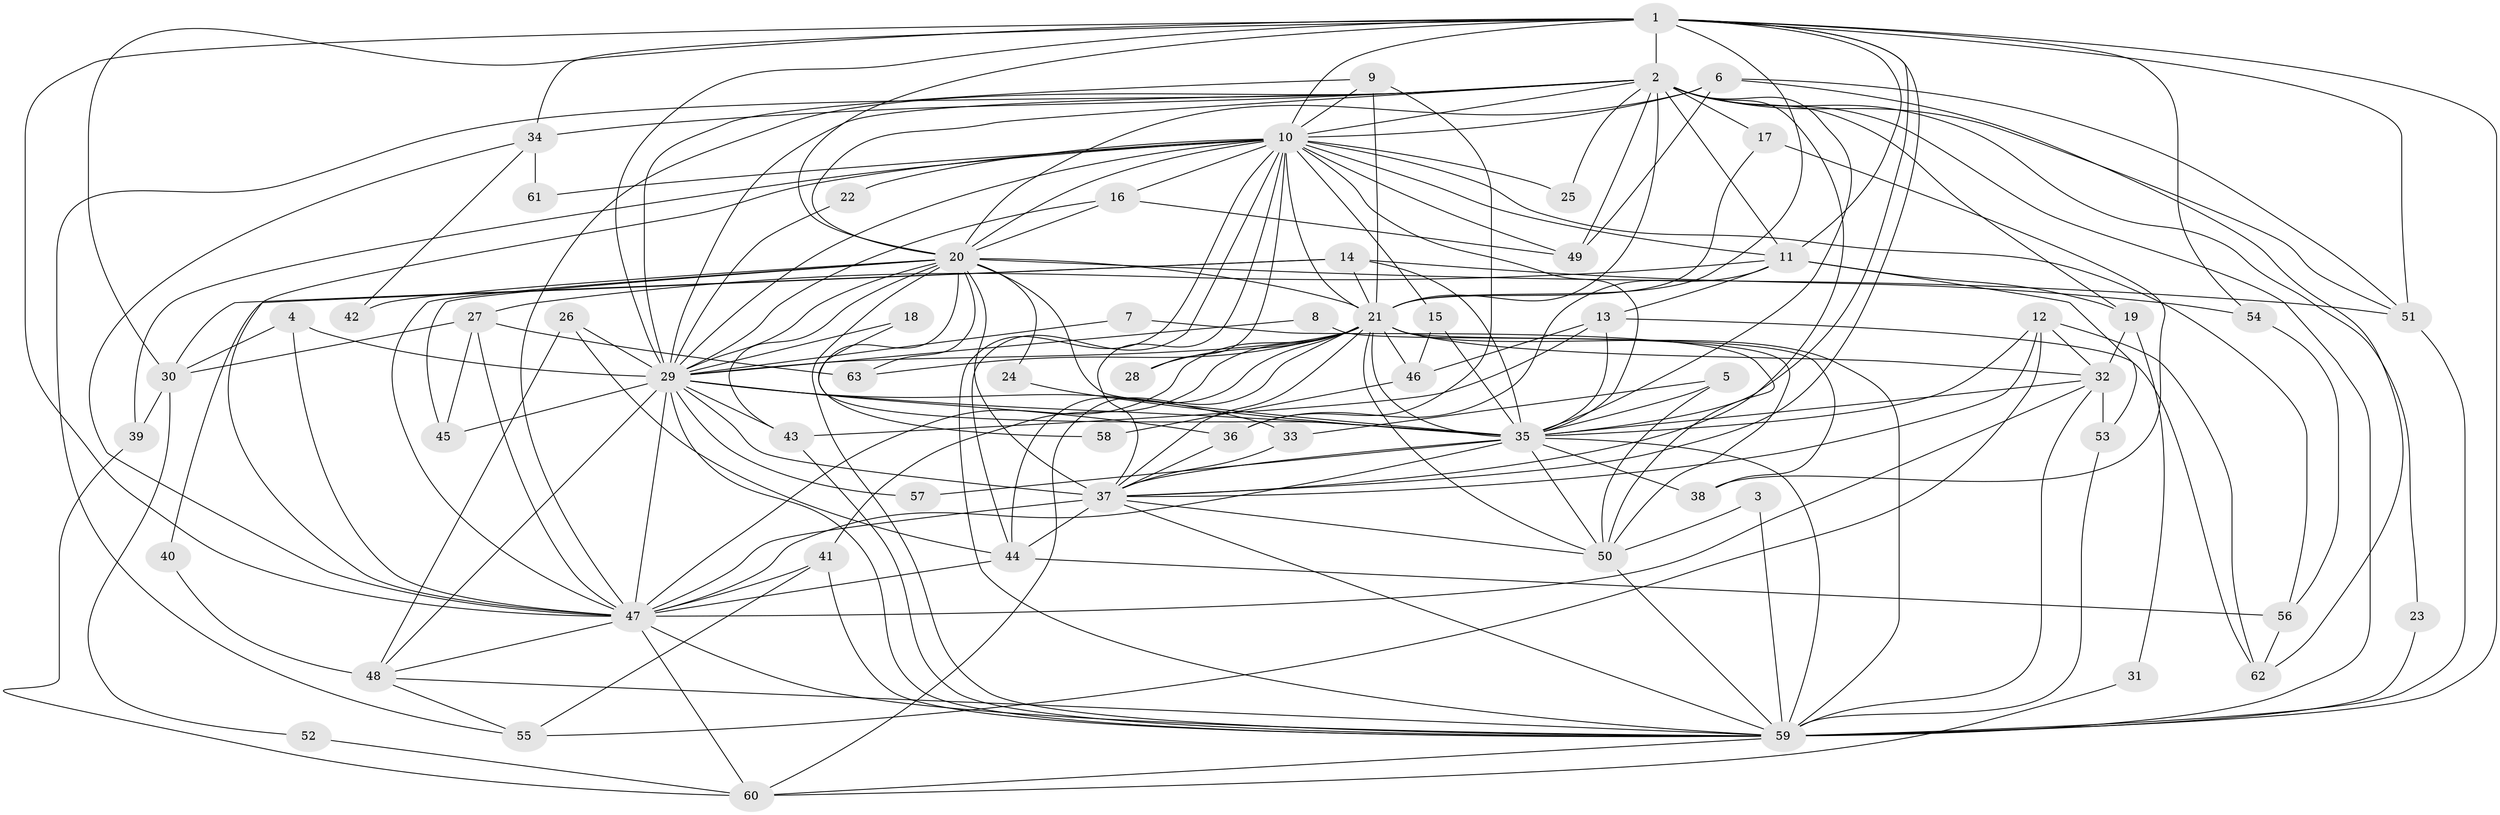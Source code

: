 // original degree distribution, {24: 0.023809523809523808, 22: 0.023809523809523808, 25: 0.007936507936507936, 19: 0.015873015873015872, 26: 0.007936507936507936, 3: 0.16666666666666666, 2: 0.5476190476190477, 8: 0.007936507936507936, 4: 0.10317460317460317, 5: 0.047619047619047616, 6: 0.047619047619047616}
// Generated by graph-tools (version 1.1) at 2025/36/03/04/25 23:36:32]
// undirected, 63 vertices, 190 edges
graph export_dot {
  node [color=gray90,style=filled];
  1;
  2;
  3;
  4;
  5;
  6;
  7;
  8;
  9;
  10;
  11;
  12;
  13;
  14;
  15;
  16;
  17;
  18;
  19;
  20;
  21;
  22;
  23;
  24;
  25;
  26;
  27;
  28;
  29;
  30;
  31;
  32;
  33;
  34;
  35;
  36;
  37;
  38;
  39;
  40;
  41;
  42;
  43;
  44;
  45;
  46;
  47;
  48;
  49;
  50;
  51;
  52;
  53;
  54;
  55;
  56;
  57;
  58;
  59;
  60;
  61;
  62;
  63;
  1 -- 2 [weight=1.0];
  1 -- 10 [weight=2.0];
  1 -- 11 [weight=1.0];
  1 -- 20 [weight=1.0];
  1 -- 21 [weight=1.0];
  1 -- 29 [weight=2.0];
  1 -- 30 [weight=1.0];
  1 -- 34 [weight=1.0];
  1 -- 35 [weight=2.0];
  1 -- 37 [weight=1.0];
  1 -- 47 [weight=2.0];
  1 -- 51 [weight=1.0];
  1 -- 54 [weight=1.0];
  1 -- 59 [weight=2.0];
  2 -- 10 [weight=1.0];
  2 -- 11 [weight=1.0];
  2 -- 17 [weight=2.0];
  2 -- 19 [weight=1.0];
  2 -- 20 [weight=1.0];
  2 -- 21 [weight=2.0];
  2 -- 23 [weight=1.0];
  2 -- 25 [weight=1.0];
  2 -- 29 [weight=1.0];
  2 -- 34 [weight=2.0];
  2 -- 35 [weight=1.0];
  2 -- 37 [weight=1.0];
  2 -- 47 [weight=1.0];
  2 -- 49 [weight=1.0];
  2 -- 51 [weight=1.0];
  2 -- 55 [weight=1.0];
  2 -- 59 [weight=2.0];
  3 -- 50 [weight=1.0];
  3 -- 59 [weight=1.0];
  4 -- 29 [weight=1.0];
  4 -- 30 [weight=1.0];
  4 -- 47 [weight=1.0];
  5 -- 33 [weight=1.0];
  5 -- 35 [weight=1.0];
  5 -- 50 [weight=1.0];
  6 -- 10 [weight=1.0];
  6 -- 20 [weight=1.0];
  6 -- 49 [weight=1.0];
  6 -- 51 [weight=1.0];
  6 -- 62 [weight=1.0];
  7 -- 29 [weight=1.0];
  7 -- 50 [weight=1.0];
  8 -- 29 [weight=1.0];
  8 -- 50 [weight=1.0];
  9 -- 10 [weight=1.0];
  9 -- 21 [weight=1.0];
  9 -- 29 [weight=1.0];
  9 -- 36 [weight=1.0];
  10 -- 11 [weight=1.0];
  10 -- 15 [weight=1.0];
  10 -- 16 [weight=1.0];
  10 -- 20 [weight=1.0];
  10 -- 21 [weight=1.0];
  10 -- 22 [weight=1.0];
  10 -- 25 [weight=1.0];
  10 -- 28 [weight=1.0];
  10 -- 29 [weight=1.0];
  10 -- 35 [weight=1.0];
  10 -- 37 [weight=2.0];
  10 -- 39 [weight=1.0];
  10 -- 44 [weight=1.0];
  10 -- 47 [weight=1.0];
  10 -- 49 [weight=1.0];
  10 -- 56 [weight=1.0];
  10 -- 59 [weight=1.0];
  10 -- 61 [weight=1.0];
  11 -- 13 [weight=1.0];
  11 -- 19 [weight=1.0];
  11 -- 27 [weight=1.0];
  11 -- 36 [weight=1.0];
  11 -- 53 [weight=1.0];
  12 -- 32 [weight=1.0];
  12 -- 35 [weight=1.0];
  12 -- 37 [weight=1.0];
  12 -- 55 [weight=1.0];
  12 -- 62 [weight=1.0];
  13 -- 35 [weight=1.0];
  13 -- 43 [weight=1.0];
  13 -- 46 [weight=1.0];
  13 -- 62 [weight=1.0];
  14 -- 21 [weight=1.0];
  14 -- 30 [weight=1.0];
  14 -- 35 [weight=1.0];
  14 -- 40 [weight=1.0];
  14 -- 54 [weight=1.0];
  15 -- 35 [weight=1.0];
  15 -- 46 [weight=1.0];
  16 -- 20 [weight=1.0];
  16 -- 29 [weight=1.0];
  16 -- 49 [weight=1.0];
  17 -- 21 [weight=1.0];
  17 -- 38 [weight=1.0];
  18 -- 29 [weight=1.0];
  18 -- 35 [weight=1.0];
  19 -- 31 [weight=1.0];
  19 -- 32 [weight=1.0];
  20 -- 21 [weight=1.0];
  20 -- 24 [weight=1.0];
  20 -- 29 [weight=1.0];
  20 -- 35 [weight=1.0];
  20 -- 37 [weight=2.0];
  20 -- 42 [weight=1.0];
  20 -- 43 [weight=2.0];
  20 -- 45 [weight=1.0];
  20 -- 47 [weight=2.0];
  20 -- 51 [weight=1.0];
  20 -- 58 [weight=1.0];
  20 -- 59 [weight=1.0];
  20 -- 63 [weight=1.0];
  21 -- 28 [weight=1.0];
  21 -- 29 [weight=1.0];
  21 -- 32 [weight=1.0];
  21 -- 35 [weight=1.0];
  21 -- 37 [weight=1.0];
  21 -- 38 [weight=1.0];
  21 -- 41 [weight=1.0];
  21 -- 44 [weight=1.0];
  21 -- 46 [weight=1.0];
  21 -- 47 [weight=1.0];
  21 -- 50 [weight=1.0];
  21 -- 59 [weight=3.0];
  21 -- 60 [weight=1.0];
  21 -- 63 [weight=1.0];
  22 -- 29 [weight=1.0];
  23 -- 59 [weight=1.0];
  24 -- 35 [weight=1.0];
  26 -- 29 [weight=1.0];
  26 -- 44 [weight=1.0];
  26 -- 48 [weight=1.0];
  27 -- 30 [weight=1.0];
  27 -- 45 [weight=1.0];
  27 -- 47 [weight=1.0];
  27 -- 63 [weight=1.0];
  29 -- 33 [weight=1.0];
  29 -- 35 [weight=1.0];
  29 -- 36 [weight=1.0];
  29 -- 37 [weight=2.0];
  29 -- 43 [weight=1.0];
  29 -- 45 [weight=1.0];
  29 -- 47 [weight=1.0];
  29 -- 48 [weight=1.0];
  29 -- 57 [weight=1.0];
  29 -- 59 [weight=1.0];
  30 -- 39 [weight=1.0];
  30 -- 52 [weight=1.0];
  31 -- 60 [weight=1.0];
  32 -- 35 [weight=1.0];
  32 -- 47 [weight=1.0];
  32 -- 53 [weight=1.0];
  32 -- 59 [weight=1.0];
  33 -- 37 [weight=1.0];
  34 -- 42 [weight=1.0];
  34 -- 47 [weight=1.0];
  34 -- 61 [weight=1.0];
  35 -- 37 [weight=2.0];
  35 -- 38 [weight=1.0];
  35 -- 47 [weight=2.0];
  35 -- 50 [weight=1.0];
  35 -- 57 [weight=1.0];
  35 -- 59 [weight=1.0];
  36 -- 37 [weight=1.0];
  37 -- 44 [weight=1.0];
  37 -- 47 [weight=2.0];
  37 -- 50 [weight=1.0];
  37 -- 59 [weight=1.0];
  39 -- 60 [weight=1.0];
  40 -- 48 [weight=1.0];
  41 -- 47 [weight=1.0];
  41 -- 55 [weight=1.0];
  41 -- 59 [weight=1.0];
  43 -- 59 [weight=1.0];
  44 -- 47 [weight=1.0];
  44 -- 56 [weight=1.0];
  46 -- 58 [weight=1.0];
  47 -- 48 [weight=1.0];
  47 -- 59 [weight=2.0];
  47 -- 60 [weight=1.0];
  48 -- 55 [weight=1.0];
  48 -- 59 [weight=1.0];
  50 -- 59 [weight=1.0];
  51 -- 59 [weight=1.0];
  52 -- 60 [weight=1.0];
  53 -- 59 [weight=1.0];
  54 -- 56 [weight=1.0];
  56 -- 62 [weight=1.0];
  59 -- 60 [weight=1.0];
}
